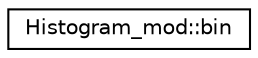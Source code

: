 digraph "Graphical Class Hierarchy"
{
 // LATEX_PDF_SIZE
  edge [fontname="Helvetica",fontsize="10",labelfontname="Helvetica",labelfontsize="10"];
  node [fontname="Helvetica",fontsize="10",shape=record];
  rankdir="LR";
  Node0 [label="Histogram_mod::bin",height=0.2,width=0.4,color="black", fillcolor="white", style="filled",URL="$interfaceHistogram__mod_1_1bin.html",tooltip=" "];
}
